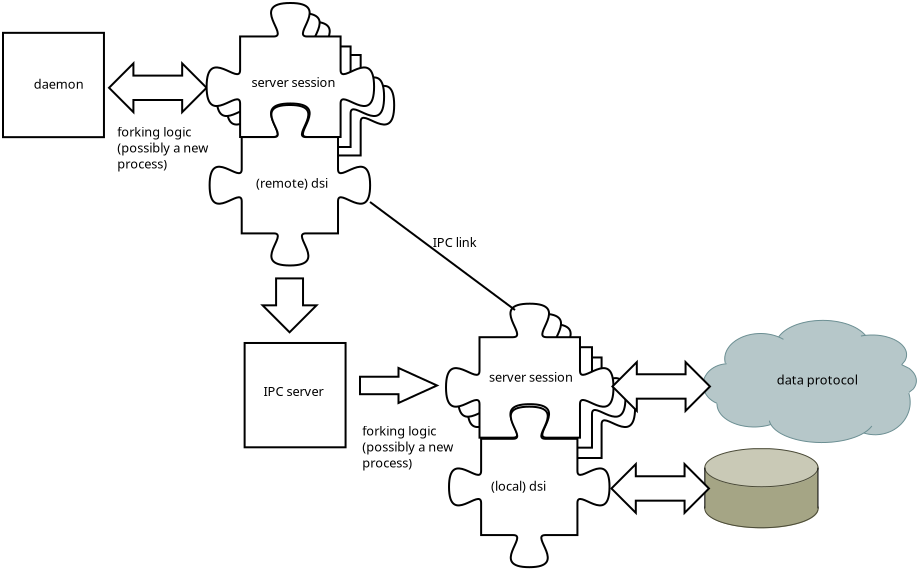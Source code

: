 <?xml version="1.0" encoding="UTF-8"?>
<dia:diagram xmlns:dia="http://www.lysator.liu.se/~alla/dia/">
  <dia:layer name="Background" visible="true">
    <dia:object type="Cisco - Relational Database" version="0" id="O0">
      <dia:attribute name="obj_pos">
        <dia:point val="30.532,29.733"/>
      </dia:attribute>
      <dia:attribute name="obj_bb">
        <dia:rectangle val="29.532,29.692;36.542,33.766"/>
      </dia:attribute>
      <dia:attribute name="elem_corner">
        <dia:point val="30.532,29.733"/>
      </dia:attribute>
      <dia:attribute name="elem_width">
        <dia:real val="5.01"/>
      </dia:attribute>
      <dia:attribute name="elem_height">
        <dia:real val="3.994"/>
      </dia:attribute>
      <dia:attribute name="show_background">
        <dia:boolean val="true"/>
      </dia:attribute>
      <dia:attribute name="flip_horizontal">
        <dia:boolean val="false"/>
      </dia:attribute>
      <dia:attribute name="flip_vertical">
        <dia:boolean val="false"/>
      </dia:attribute>
      <dia:attribute name="padding">
        <dia:real val="0.354"/>
      </dia:attribute>
    </dia:object>
    <dia:object type="Cisco - Cloud" version="0" id="O1">
      <dia:attribute name="obj_pos">
        <dia:point val="30.108,23.328"/>
      </dia:attribute>
      <dia:attribute name="obj_bb">
        <dia:rectangle val="30.108,23.328;40.769,29.454"/>
      </dia:attribute>
      <dia:attribute name="elem_corner">
        <dia:point val="30.108,23.328"/>
      </dia:attribute>
      <dia:attribute name="elem_width">
        <dia:real val="10.661"/>
      </dia:attribute>
      <dia:attribute name="elem_height">
        <dia:real val="6.107"/>
      </dia:attribute>
      <dia:attribute name="show_background">
        <dia:boolean val="true"/>
      </dia:attribute>
      <dia:attribute name="flip_horizontal">
        <dia:boolean val="false"/>
      </dia:attribute>
      <dia:attribute name="flip_vertical">
        <dia:boolean val="false"/>
      </dia:attribute>
      <dia:attribute name="padding">
        <dia:real val="0.354"/>
      </dia:attribute>
    </dia:object>
    <dia:object type="Jigsaw - part_ooio" version="0" id="O2">
      <dia:attribute name="obj_pos">
        <dia:point val="6.285,8.383"/>
      </dia:attribute>
      <dia:attribute name="obj_bb">
        <dia:rectangle val="6.235,8.332;14.709,15.131"/>
      </dia:attribute>
      <dia:attribute name="elem_corner">
        <dia:point val="6.285,8.383"/>
      </dia:attribute>
      <dia:attribute name="elem_width">
        <dia:real val="8.373"/>
      </dia:attribute>
      <dia:attribute name="elem_height">
        <dia:real val="6.699"/>
      </dia:attribute>
      <dia:attribute name="inner_color">
        <dia:color val="#1e90ff"/>
      </dia:attribute>
      <dia:attribute name="show_background">
        <dia:boolean val="true"/>
      </dia:attribute>
      <dia:attribute name="flip_horizontal">
        <dia:boolean val="false"/>
      </dia:attribute>
      <dia:attribute name="flip_vertical">
        <dia:boolean val="false"/>
      </dia:attribute>
      <dia:attribute name="padding">
        <dia:real val="0.354"/>
      </dia:attribute>
    </dia:object>
    <dia:object type="Standard - Text" version="0" id="O3">
      <dia:attribute name="obj_pos">
        <dia:point val="33.786,26.53"/>
      </dia:attribute>
      <dia:attribute name="obj_bb">
        <dia:rectangle val="33.786,25.881;37.836,26.881"/>
      </dia:attribute>
      <dia:attribute name="text">
        <dia:composite type="text">
          <dia:attribute name="string">
            <dia:string>#data protocol#</dia:string>
          </dia:attribute>
          <dia:attribute name="font">
            <dia:font family="sans" style="0" name="Helvetica"/>
          </dia:attribute>
          <dia:attribute name="height">
            <dia:real val="0.8"/>
          </dia:attribute>
          <dia:attribute name="pos">
            <dia:point val="33.786,26.53"/>
          </dia:attribute>
          <dia:attribute name="color">
            <dia:color val="#000000"/>
          </dia:attribute>
          <dia:attribute name="alignment">
            <dia:enum val="0"/>
          </dia:attribute>
        </dia:composite>
      </dia:attribute>
    </dia:object>
    <dia:object type="Standard - Text" version="0" id="O4">
      <dia:attribute name="obj_pos">
        <dia:point val="0.811,14.137"/>
      </dia:attribute>
      <dia:attribute name="obj_bb">
        <dia:rectangle val="0.811,13.466;5.633,16.13"/>
      </dia:attribute>
      <dia:attribute name="text">
        <dia:composite type="text">
          <dia:attribute name="string">
            <dia:string>#forking logic
(possibly a new
process) #</dia:string>
          </dia:attribute>
          <dia:attribute name="font">
            <dia:font family="sans" style="0" name="Helvetica"/>
          </dia:attribute>
          <dia:attribute name="height">
            <dia:real val="0.8"/>
          </dia:attribute>
          <dia:attribute name="pos">
            <dia:point val="0.811,14.137"/>
          </dia:attribute>
          <dia:attribute name="color">
            <dia:color val="#000000"/>
          </dia:attribute>
          <dia:attribute name="alignment">
            <dia:enum val="0"/>
          </dia:attribute>
        </dia:composite>
      </dia:attribute>
    </dia:object>
    <dia:object type="Geometric - Perfect Square" version="0" id="O5">
      <dia:attribute name="obj_pos">
        <dia:point val="-4.9,8.95"/>
      </dia:attribute>
      <dia:attribute name="obj_bb">
        <dia:rectangle val="-4.95,8.9;0.198,14.216"/>
      </dia:attribute>
      <dia:attribute name="elem_corner">
        <dia:point val="-4.9,8.95"/>
      </dia:attribute>
      <dia:attribute name="elem_width">
        <dia:real val="5.048"/>
      </dia:attribute>
      <dia:attribute name="elem_height">
        <dia:real val="5.216"/>
      </dia:attribute>
      <dia:attribute name="inner_color">
        <dia:color val="#1e90ff"/>
      </dia:attribute>
      <dia:attribute name="show_background">
        <dia:boolean val="true"/>
      </dia:attribute>
      <dia:attribute name="flip_horizontal">
        <dia:boolean val="false"/>
      </dia:attribute>
      <dia:attribute name="flip_vertical">
        <dia:boolean val="false"/>
      </dia:attribute>
      <dia:attribute name="padding">
        <dia:real val="0.354"/>
      </dia:attribute>
    </dia:object>
    <dia:object type="Geometric - Left-Right Arrow" version="0" id="O6">
      <dia:attribute name="obj_pos">
        <dia:point val="0.402,10.478"/>
      </dia:attribute>
      <dia:attribute name="obj_bb">
        <dia:rectangle val="0.331,10.357;5.348,13.036"/>
      </dia:attribute>
      <dia:attribute name="elem_corner">
        <dia:point val="0.402,10.478"/>
      </dia:attribute>
      <dia:attribute name="elem_width">
        <dia:real val="4.875"/>
      </dia:attribute>
      <dia:attribute name="elem_height">
        <dia:real val="2.438"/>
      </dia:attribute>
      <dia:attribute name="show_background">
        <dia:boolean val="true"/>
      </dia:attribute>
      <dia:attribute name="flip_horizontal">
        <dia:boolean val="false"/>
      </dia:attribute>
      <dia:attribute name="flip_vertical">
        <dia:boolean val="false"/>
      </dia:attribute>
      <dia:attribute name="padding">
        <dia:real val="0.354"/>
      </dia:attribute>
    </dia:object>
    <dia:object type="Standard - Text" version="0" id="O7">
      <dia:attribute name="obj_pos">
        <dia:point val="-3.368,11.75"/>
      </dia:attribute>
      <dia:attribute name="obj_bb">
        <dia:rectangle val="-3.368,11.1;-0.918,12.1"/>
      </dia:attribute>
      <dia:attribute name="text">
        <dia:composite type="text">
          <dia:attribute name="string">
            <dia:string>#daemon#</dia:string>
          </dia:attribute>
          <dia:attribute name="font">
            <dia:font family="sans" style="0" name="Helvetica"/>
          </dia:attribute>
          <dia:attribute name="height">
            <dia:real val="0.8"/>
          </dia:attribute>
          <dia:attribute name="pos">
            <dia:point val="-3.368,11.75"/>
          </dia:attribute>
          <dia:attribute name="color">
            <dia:color val="#000000"/>
          </dia:attribute>
          <dia:attribute name="alignment">
            <dia:enum val="0"/>
          </dia:attribute>
        </dia:composite>
      </dia:attribute>
    </dia:object>
    <dia:object type="Jigsaw - part_ooio" version="0" id="O8">
      <dia:attribute name="obj_pos">
        <dia:point val="5.781,7.958"/>
      </dia:attribute>
      <dia:attribute name="obj_bb">
        <dia:rectangle val="5.731,7.908;14.205,14.706"/>
      </dia:attribute>
      <dia:attribute name="elem_corner">
        <dia:point val="5.781,7.958"/>
      </dia:attribute>
      <dia:attribute name="elem_width">
        <dia:real val="8.373"/>
      </dia:attribute>
      <dia:attribute name="elem_height">
        <dia:real val="6.699"/>
      </dia:attribute>
      <dia:attribute name="inner_color">
        <dia:color val="#1e90ff"/>
      </dia:attribute>
      <dia:attribute name="show_background">
        <dia:boolean val="true"/>
      </dia:attribute>
      <dia:attribute name="flip_horizontal">
        <dia:boolean val="false"/>
      </dia:attribute>
      <dia:attribute name="flip_vertical">
        <dia:boolean val="false"/>
      </dia:attribute>
      <dia:attribute name="padding">
        <dia:real val="0.354"/>
      </dia:attribute>
    </dia:object>
    <dia:object type="Jigsaw - part_ooio" version="0" id="O9">
      <dia:attribute name="obj_pos">
        <dia:point val="5.281,7.458"/>
      </dia:attribute>
      <dia:attribute name="obj_bb">
        <dia:rectangle val="5.231,7.408;13.705,14.206"/>
      </dia:attribute>
      <dia:attribute name="elem_corner">
        <dia:point val="5.281,7.458"/>
      </dia:attribute>
      <dia:attribute name="elem_width">
        <dia:real val="8.373"/>
      </dia:attribute>
      <dia:attribute name="elem_height">
        <dia:real val="6.699"/>
      </dia:attribute>
      <dia:attribute name="inner_color">
        <dia:color val="#1e90ff"/>
      </dia:attribute>
      <dia:attribute name="show_background">
        <dia:boolean val="true"/>
      </dia:attribute>
      <dia:attribute name="flip_horizontal">
        <dia:boolean val="false"/>
      </dia:attribute>
      <dia:attribute name="flip_vertical">
        <dia:boolean val="false"/>
      </dia:attribute>
      <dia:attribute name="padding">
        <dia:real val="0.354"/>
      </dia:attribute>
    </dia:object>
    <dia:object type="Standard - Text" version="0" id="O10">
      <dia:attribute name="obj_pos">
        <dia:point val="7.531,11.658"/>
      </dia:attribute>
      <dia:attribute name="obj_bb">
        <dia:rectangle val="7.531,11.008;12.081,12.008"/>
      </dia:attribute>
      <dia:attribute name="text">
        <dia:composite type="text">
          <dia:attribute name="string">
            <dia:string>#server session#</dia:string>
          </dia:attribute>
          <dia:attribute name="font">
            <dia:font family="sans" style="0" name="Helvetica"/>
          </dia:attribute>
          <dia:attribute name="height">
            <dia:real val="0.8"/>
          </dia:attribute>
          <dia:attribute name="pos">
            <dia:point val="7.531,11.658"/>
          </dia:attribute>
          <dia:attribute name="color">
            <dia:color val="#000000"/>
          </dia:attribute>
          <dia:attribute name="alignment">
            <dia:enum val="0"/>
          </dia:attribute>
        </dia:composite>
      </dia:attribute>
    </dia:object>
    <dia:object type="Jigsaw - part_oooo" version="0" id="O11">
      <dia:attribute name="obj_pos">
        <dia:point val="5.431,12.557"/>
      </dia:attribute>
      <dia:attribute name="obj_bb">
        <dia:rectangle val="5.381,12.508;13.506,20.633"/>
      </dia:attribute>
      <dia:attribute name="elem_corner">
        <dia:point val="5.431,12.557"/>
      </dia:attribute>
      <dia:attribute name="elem_width">
        <dia:real val="8.025"/>
      </dia:attribute>
      <dia:attribute name="elem_height">
        <dia:real val="8.025"/>
      </dia:attribute>
      <dia:attribute name="inner_color">
        <dia:color val="#a020f0"/>
      </dia:attribute>
      <dia:attribute name="show_background">
        <dia:boolean val="true"/>
      </dia:attribute>
      <dia:attribute name="flip_horizontal">
        <dia:boolean val="false"/>
      </dia:attribute>
      <dia:attribute name="flip_vertical">
        <dia:boolean val="false"/>
      </dia:attribute>
      <dia:attribute name="padding">
        <dia:real val="0.354"/>
      </dia:attribute>
    </dia:object>
    <dia:object type="Jigsaw - part_ooio" version="0" id="O12">
      <dia:attribute name="obj_pos">
        <dia:point val="18.331,23.508"/>
      </dia:attribute>
      <dia:attribute name="obj_bb">
        <dia:rectangle val="18.281,23.457;26.755,30.256"/>
      </dia:attribute>
      <dia:attribute name="elem_corner">
        <dia:point val="18.331,23.508"/>
      </dia:attribute>
      <dia:attribute name="elem_width">
        <dia:real val="8.373"/>
      </dia:attribute>
      <dia:attribute name="elem_height">
        <dia:real val="6.699"/>
      </dia:attribute>
      <dia:attribute name="inner_color">
        <dia:color val="#00ff00"/>
      </dia:attribute>
      <dia:attribute name="show_background">
        <dia:boolean val="true"/>
      </dia:attribute>
      <dia:attribute name="flip_horizontal">
        <dia:boolean val="false"/>
      </dia:attribute>
      <dia:attribute name="flip_vertical">
        <dia:boolean val="false"/>
      </dia:attribute>
      <dia:attribute name="padding">
        <dia:real val="0.354"/>
      </dia:attribute>
    </dia:object>
    <dia:object type="Geometric - Perfect Square" version="0" id="O13">
      <dia:attribute name="obj_pos">
        <dia:point val="7.181,24.457"/>
      </dia:attribute>
      <dia:attribute name="obj_bb">
        <dia:rectangle val="7.131,24.407;12.279,29.724"/>
      </dia:attribute>
      <dia:attribute name="elem_corner">
        <dia:point val="7.181,24.457"/>
      </dia:attribute>
      <dia:attribute name="elem_width">
        <dia:real val="5.048"/>
      </dia:attribute>
      <dia:attribute name="elem_height">
        <dia:real val="5.216"/>
      </dia:attribute>
      <dia:attribute name="inner_color">
        <dia:color val="#1e90ff"/>
      </dia:attribute>
      <dia:attribute name="show_background">
        <dia:boolean val="true"/>
      </dia:attribute>
      <dia:attribute name="flip_horizontal">
        <dia:boolean val="false"/>
      </dia:attribute>
      <dia:attribute name="flip_vertical">
        <dia:boolean val="false"/>
      </dia:attribute>
      <dia:attribute name="padding">
        <dia:real val="0.354"/>
      </dia:attribute>
    </dia:object>
    <dia:object type="Standard - Text" version="0" id="O14">
      <dia:attribute name="obj_pos">
        <dia:point val="8.131,27.108"/>
      </dia:attribute>
      <dia:attribute name="obj_bb">
        <dia:rectangle val="8.131,26.457;11.181,27.457"/>
      </dia:attribute>
      <dia:attribute name="text">
        <dia:composite type="text">
          <dia:attribute name="string">
            <dia:string>#IPC server#</dia:string>
          </dia:attribute>
          <dia:attribute name="font">
            <dia:font family="sans" style="0" name="Helvetica"/>
          </dia:attribute>
          <dia:attribute name="height">
            <dia:real val="0.8"/>
          </dia:attribute>
          <dia:attribute name="pos">
            <dia:point val="8.131,27.108"/>
          </dia:attribute>
          <dia:attribute name="color">
            <dia:color val="#000000"/>
          </dia:attribute>
          <dia:attribute name="alignment">
            <dia:enum val="0"/>
          </dia:attribute>
        </dia:composite>
      </dia:attribute>
    </dia:object>
    <dia:object type="Standard - Text" version="0" id="O15">
      <dia:attribute name="obj_pos">
        <dia:point val="13.061,29.087"/>
      </dia:attribute>
      <dia:attribute name="obj_bb">
        <dia:rectangle val="13.061,28.438;17.861,31.038"/>
      </dia:attribute>
      <dia:attribute name="text">
        <dia:composite type="text">
          <dia:attribute name="string">
            <dia:string>#forking logic
(possibly a new
process) #</dia:string>
          </dia:attribute>
          <dia:attribute name="font">
            <dia:font family="sans" style="0" name="Helvetica"/>
          </dia:attribute>
          <dia:attribute name="height">
            <dia:real val="0.8"/>
          </dia:attribute>
          <dia:attribute name="pos">
            <dia:point val="13.061,29.087"/>
          </dia:attribute>
          <dia:attribute name="color">
            <dia:color val="#000000"/>
          </dia:attribute>
          <dia:attribute name="alignment">
            <dia:enum val="0"/>
          </dia:attribute>
        </dia:composite>
      </dia:attribute>
    </dia:object>
    <dia:object type="Jigsaw - part_ooio" version="0" id="O16">
      <dia:attribute name="obj_pos">
        <dia:point val="17.851,22.992"/>
      </dia:attribute>
      <dia:attribute name="obj_bb">
        <dia:rectangle val="17.801,22.942;26.275,29.741"/>
      </dia:attribute>
      <dia:attribute name="elem_corner">
        <dia:point val="17.851,22.992"/>
      </dia:attribute>
      <dia:attribute name="elem_width">
        <dia:real val="8.373"/>
      </dia:attribute>
      <dia:attribute name="elem_height">
        <dia:real val="6.699"/>
      </dia:attribute>
      <dia:attribute name="inner_color">
        <dia:color val="#00ff00"/>
      </dia:attribute>
      <dia:attribute name="show_background">
        <dia:boolean val="true"/>
      </dia:attribute>
      <dia:attribute name="flip_horizontal">
        <dia:boolean val="false"/>
      </dia:attribute>
      <dia:attribute name="flip_vertical">
        <dia:boolean val="false"/>
      </dia:attribute>
      <dia:attribute name="padding">
        <dia:real val="0.354"/>
      </dia:attribute>
    </dia:object>
    <dia:object type="Jigsaw - part_ooio" version="0" id="O17">
      <dia:attribute name="obj_pos">
        <dia:point val="17.251,22.492"/>
      </dia:attribute>
      <dia:attribute name="obj_bb">
        <dia:rectangle val="17.201,22.442;25.675,29.241"/>
      </dia:attribute>
      <dia:attribute name="elem_corner">
        <dia:point val="17.251,22.492"/>
      </dia:attribute>
      <dia:attribute name="elem_width">
        <dia:real val="8.373"/>
      </dia:attribute>
      <dia:attribute name="elem_height">
        <dia:real val="6.699"/>
      </dia:attribute>
      <dia:attribute name="inner_color">
        <dia:color val="#00ff00"/>
      </dia:attribute>
      <dia:attribute name="show_background">
        <dia:boolean val="true"/>
      </dia:attribute>
      <dia:attribute name="flip_horizontal">
        <dia:boolean val="false"/>
      </dia:attribute>
      <dia:attribute name="flip_vertical">
        <dia:boolean val="false"/>
      </dia:attribute>
      <dia:attribute name="padding">
        <dia:real val="0.354"/>
      </dia:attribute>
    </dia:object>
    <dia:object type="Jigsaw - part_oooo" version="0" id="O18">
      <dia:attribute name="obj_pos">
        <dia:point val="17.401,27.642"/>
      </dia:attribute>
      <dia:attribute name="obj_bb">
        <dia:rectangle val="17.351,27.593;25.476,35.718"/>
      </dia:attribute>
      <dia:attribute name="elem_corner">
        <dia:point val="17.401,27.642"/>
      </dia:attribute>
      <dia:attribute name="elem_width">
        <dia:real val="8.025"/>
      </dia:attribute>
      <dia:attribute name="elem_height">
        <dia:real val="8.025"/>
      </dia:attribute>
      <dia:attribute name="inner_color">
        <dia:color val="#ff0000"/>
      </dia:attribute>
      <dia:attribute name="show_background">
        <dia:boolean val="true"/>
      </dia:attribute>
      <dia:attribute name="flip_horizontal">
        <dia:boolean val="false"/>
      </dia:attribute>
      <dia:attribute name="flip_vertical">
        <dia:boolean val="false"/>
      </dia:attribute>
      <dia:attribute name="padding">
        <dia:real val="0.354"/>
      </dia:attribute>
    </dia:object>
    <dia:object type="Standard - Text" version="0" id="O19">
      <dia:attribute name="obj_pos">
        <dia:point val="19.401,26.392"/>
      </dia:attribute>
      <dia:attribute name="obj_bb">
        <dia:rectangle val="19.401,25.742;23.951,26.742"/>
      </dia:attribute>
      <dia:attribute name="text">
        <dia:composite type="text">
          <dia:attribute name="string">
            <dia:string>#server session#</dia:string>
          </dia:attribute>
          <dia:attribute name="font">
            <dia:font family="sans" style="0" name="Helvetica"/>
          </dia:attribute>
          <dia:attribute name="height">
            <dia:real val="0.8"/>
          </dia:attribute>
          <dia:attribute name="pos">
            <dia:point val="19.401,26.392"/>
          </dia:attribute>
          <dia:attribute name="color">
            <dia:color val="#000000"/>
          </dia:attribute>
          <dia:attribute name="alignment">
            <dia:enum val="0"/>
          </dia:attribute>
        </dia:composite>
      </dia:attribute>
    </dia:object>
    <dia:object type="Standard - Text" version="0" id="O20">
      <dia:attribute name="obj_pos">
        <dia:point val="7.751,16.692"/>
      </dia:attribute>
      <dia:attribute name="obj_bb">
        <dia:rectangle val="7.751,16.043;11.551,17.043"/>
      </dia:attribute>
      <dia:attribute name="text">
        <dia:composite type="text">
          <dia:attribute name="string">
            <dia:string>#(remote) dsi#</dia:string>
          </dia:attribute>
          <dia:attribute name="font">
            <dia:font family="sans" style="0" name="Helvetica"/>
          </dia:attribute>
          <dia:attribute name="height">
            <dia:real val="0.8"/>
          </dia:attribute>
          <dia:attribute name="pos">
            <dia:point val="7.751,16.692"/>
          </dia:attribute>
          <dia:attribute name="color">
            <dia:color val="#000000"/>
          </dia:attribute>
          <dia:attribute name="alignment">
            <dia:enum val="0"/>
          </dia:attribute>
        </dia:composite>
      </dia:attribute>
    </dia:object>
    <dia:object type="Standard - Text" version="0" id="O21">
      <dia:attribute name="obj_pos">
        <dia:point val="19.501,31.843"/>
      </dia:attribute>
      <dia:attribute name="obj_bb">
        <dia:rectangle val="19.501,31.192;22.501,32.193"/>
      </dia:attribute>
      <dia:attribute name="text">
        <dia:composite type="text">
          <dia:attribute name="string">
            <dia:string>#(local) dsi#</dia:string>
          </dia:attribute>
          <dia:attribute name="font">
            <dia:font family="sans" style="0" name="Helvetica"/>
          </dia:attribute>
          <dia:attribute name="height">
            <dia:real val="0.8"/>
          </dia:attribute>
          <dia:attribute name="pos">
            <dia:point val="19.501,31.843"/>
          </dia:attribute>
          <dia:attribute name="color">
            <dia:color val="#000000"/>
          </dia:attribute>
          <dia:attribute name="alignment">
            <dia:enum val="0"/>
          </dia:attribute>
        </dia:composite>
      </dia:attribute>
    </dia:object>
    <dia:object type="Geometric - Left-Right Arrow" version="0" id="O22">
      <dia:attribute name="obj_pos">
        <dia:point val="25.572,25.413"/>
      </dia:attribute>
      <dia:attribute name="obj_bb">
        <dia:rectangle val="25.501,25.293;30.518,27.971"/>
      </dia:attribute>
      <dia:attribute name="elem_corner">
        <dia:point val="25.572,25.413"/>
      </dia:attribute>
      <dia:attribute name="elem_width">
        <dia:real val="4.875"/>
      </dia:attribute>
      <dia:attribute name="elem_height">
        <dia:real val="2.438"/>
      </dia:attribute>
      <dia:attribute name="show_background">
        <dia:boolean val="true"/>
      </dia:attribute>
      <dia:attribute name="flip_horizontal">
        <dia:boolean val="false"/>
      </dia:attribute>
      <dia:attribute name="flip_vertical">
        <dia:boolean val="false"/>
      </dia:attribute>
      <dia:attribute name="padding">
        <dia:real val="0.354"/>
      </dia:attribute>
    </dia:object>
    <dia:object type="Geometric - Left-Right Arrow" version="0" id="O23">
      <dia:attribute name="obj_pos">
        <dia:point val="25.522,30.513"/>
      </dia:attribute>
      <dia:attribute name="obj_bb">
        <dia:rectangle val="25.451,30.392;30.468,33.071"/>
      </dia:attribute>
      <dia:attribute name="elem_corner">
        <dia:point val="25.522,30.513"/>
      </dia:attribute>
      <dia:attribute name="elem_width">
        <dia:real val="4.875"/>
      </dia:attribute>
      <dia:attribute name="elem_height">
        <dia:real val="2.438"/>
      </dia:attribute>
      <dia:attribute name="show_background">
        <dia:boolean val="true"/>
      </dia:attribute>
      <dia:attribute name="flip_horizontal">
        <dia:boolean val="false"/>
      </dia:attribute>
      <dia:attribute name="flip_vertical">
        <dia:boolean val="false"/>
      </dia:attribute>
      <dia:attribute name="padding">
        <dia:real val="0.354"/>
      </dia:attribute>
    </dia:object>
    <dia:object type="Geometric - Down Arrow" version="0" id="O24">
      <dia:attribute name="obj_pos">
        <dia:point val="8.081,21.228"/>
      </dia:attribute>
      <dia:attribute name="obj_bb">
        <dia:rectangle val="7.96,21.178;10.896,23.993"/>
      </dia:attribute>
      <dia:attribute name="elem_corner">
        <dia:point val="8.081,21.228"/>
      </dia:attribute>
      <dia:attribute name="elem_width">
        <dia:real val="2.694"/>
      </dia:attribute>
      <dia:attribute name="elem_height">
        <dia:real val="2.694"/>
      </dia:attribute>
      <dia:attribute name="show_background">
        <dia:boolean val="true"/>
      </dia:attribute>
      <dia:attribute name="flip_horizontal">
        <dia:boolean val="false"/>
      </dia:attribute>
      <dia:attribute name="flip_vertical">
        <dia:boolean val="false"/>
      </dia:attribute>
      <dia:attribute name="padding">
        <dia:real val="0.354"/>
      </dia:attribute>
    </dia:object>
    <dia:object type="Geometric - Right Arrow" version="0" id="O25">
      <dia:attribute name="obj_pos">
        <dia:point val="12.95,25.707"/>
      </dia:attribute>
      <dia:attribute name="obj_bb">
        <dia:rectangle val="12.9,25.63;16.921,27.535"/>
      </dia:attribute>
      <dia:attribute name="elem_corner">
        <dia:point val="12.95,25.707"/>
      </dia:attribute>
      <dia:attribute name="elem_width">
        <dia:real val="3.85"/>
      </dia:attribute>
      <dia:attribute name="elem_height">
        <dia:real val="1.75"/>
      </dia:attribute>
      <dia:attribute name="show_background">
        <dia:boolean val="true"/>
      </dia:attribute>
      <dia:attribute name="flip_horizontal">
        <dia:boolean val="false"/>
      </dia:attribute>
      <dia:attribute name="flip_vertical">
        <dia:boolean val="false"/>
      </dia:attribute>
      <dia:attribute name="padding">
        <dia:real val="0.354"/>
      </dia:attribute>
    </dia:object>
    <dia:object type="Standard - Line" version="0" id="O26">
      <dia:attribute name="obj_pos">
        <dia:point val="13.45,17.407"/>
      </dia:attribute>
      <dia:attribute name="obj_bb">
        <dia:rectangle val="13.38,17.337;20.77,22.878"/>
      </dia:attribute>
      <dia:attribute name="conn_endpoints">
        <dia:point val="13.45,17.407"/>
        <dia:point val="20.7,22.808"/>
      </dia:attribute>
      <dia:attribute name="numcp">
        <dia:int val="1"/>
      </dia:attribute>
    </dia:object>
    <dia:object type="Standard - Text" version="0" id="O27">
      <dia:attribute name="obj_pos">
        <dia:point val="16.59,19.663"/>
      </dia:attribute>
      <dia:attribute name="obj_bb">
        <dia:rectangle val="16.59,18.991;18.661,20.055"/>
      </dia:attribute>
      <dia:attribute name="text">
        <dia:composite type="text">
          <dia:attribute name="string">
            <dia:string>#IPC link#</dia:string>
          </dia:attribute>
          <dia:attribute name="font">
            <dia:font family="sans" style="0" name="Helvetica"/>
          </dia:attribute>
          <dia:attribute name="height">
            <dia:real val="0.8"/>
          </dia:attribute>
          <dia:attribute name="pos">
            <dia:point val="16.59,19.663"/>
          </dia:attribute>
          <dia:attribute name="color">
            <dia:color val="#000000"/>
          </dia:attribute>
          <dia:attribute name="alignment">
            <dia:enum val="0"/>
          </dia:attribute>
        </dia:composite>
      </dia:attribute>
    </dia:object>
  </dia:layer>
</dia:diagram>
